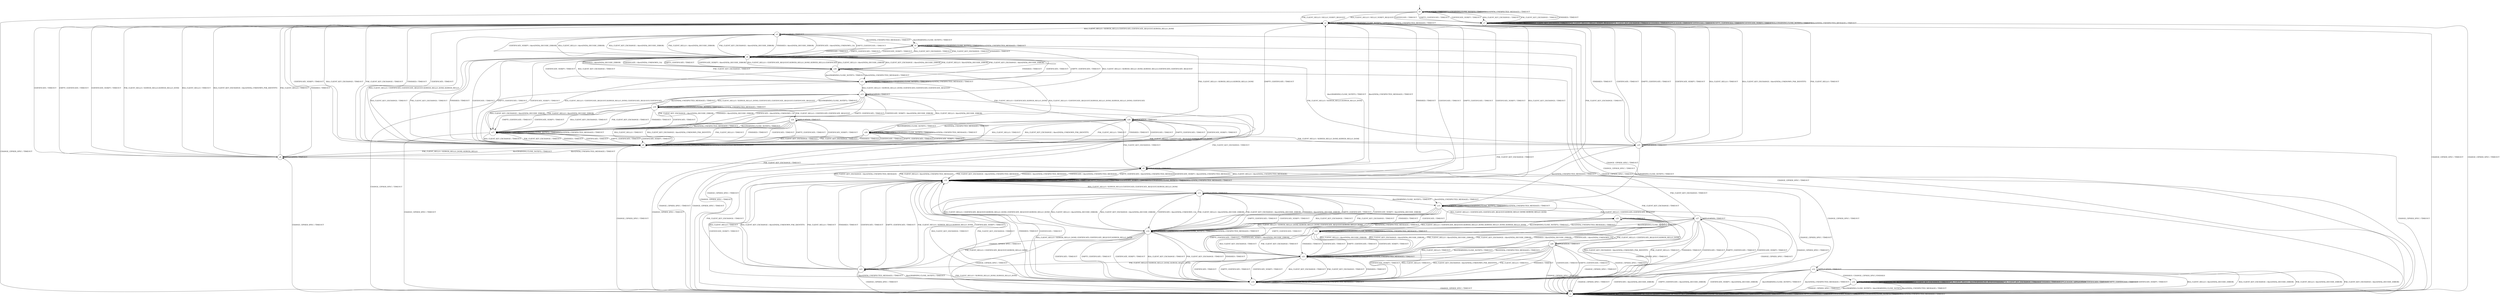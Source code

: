 digraph g {
__start0 [label="" shape="none"];

	s0 [shape="circle" label="s0"];
	s1 [shape="circle" label="s1"];
	s2 [shape="circle" label="s2"];
	s3 [shape="circle" label="s3"];
	s4 [shape="circle" label="s4"];
	s5 [shape="circle" label="s5"];
	s6 [shape="circle" label="s6"];
	s7 [shape="circle" label="s7"];
	s8 [shape="circle" label="s8"];
	s9 [shape="circle" label="s9"];
	s10 [shape="circle" label="s10"];
	s11 [shape="circle" label="s11"];
	s12 [shape="circle" label="s12"];
	s13 [shape="circle" label="s13"];
	s14 [shape="circle" label="s14"];
	s15 [shape="circle" label="s15"];
	s16 [shape="circle" label="s16"];
	s17 [shape="circle" label="s17"];
	s18 [shape="circle" label="s18"];
	s19 [shape="circle" label="s19"];
	s20 [shape="circle" label="s20"];
	s21 [shape="circle" label="s21"];
	s22 [shape="circle" label="s22"];
	s23 [shape="circle" label="s23"];
	s24 [shape="circle" label="s24"];
	s25 [shape="circle" label="s25"];
	s26 [shape="circle" label="s26"];
	s27 [shape="circle" label="s27"];
	s28 [shape="circle" label="s28"];
	s29 [shape="circle" label="s29"];
	s30 [shape="circle" label="s30"];
	s31 [shape="circle" label="s31"];
	s0 -> s2 [label="RSA_CLIENT_HELLO / HELLO_VERIFY_REQUEST"];
	s0 -> s7 [label="RSA_CLIENT_KEY_EXCHANGE / TIMEOUT"];
	s0 -> s2 [label="PSK_CLIENT_HELLO / HELLO_VERIFY_REQUEST"];
	s0 -> s7 [label="PSK_CLIENT_KEY_EXCHANGE / TIMEOUT"];
	s0 -> s1 [label="CHANGE_CIPHER_SPEC / TIMEOUT"];
	s0 -> s7 [label="FINISHED / TIMEOUT"];
	s0 -> s0 [label="APPLICATION / TIMEOUT"];
	s0 -> s7 [label="CERTIFICATE / TIMEOUT"];
	s0 -> s7 [label="EMPTY_CERTIFICATE / TIMEOUT"];
	s0 -> s7 [label="CERTIFICATE_VERIFY / TIMEOUT"];
	s0 -> s0 [label="Alert(WARNING,CLOSE_NOTIFY) / TIMEOUT"];
	s0 -> s0 [label="Alert(FATAL,UNEXPECTED_MESSAGE) / TIMEOUT"];
	s1 -> s1 [label="RSA_CLIENT_HELLO / TIMEOUT"];
	s1 -> s1 [label="RSA_CLIENT_KEY_EXCHANGE / TIMEOUT"];
	s1 -> s1 [label="PSK_CLIENT_HELLO / TIMEOUT"];
	s1 -> s1 [label="PSK_CLIENT_KEY_EXCHANGE / TIMEOUT"];
	s1 -> s1 [label="CHANGE_CIPHER_SPEC / TIMEOUT"];
	s1 -> s1 [label="FINISHED / TIMEOUT"];
	s1 -> s1 [label="APPLICATION / TIMEOUT"];
	s1 -> s1 [label="CERTIFICATE / TIMEOUT"];
	s1 -> s1 [label="EMPTY_CERTIFICATE / TIMEOUT"];
	s1 -> s1 [label="CERTIFICATE_VERIFY / TIMEOUT"];
	s1 -> s1 [label="Alert(WARNING,CLOSE_NOTIFY) / TIMEOUT"];
	s1 -> s1 [label="Alert(FATAL,UNEXPECTED_MESSAGE) / TIMEOUT"];
	s2 -> s3 [label="RSA_CLIENT_HELLO / SERVER_HELLO,CERTIFICATE,CERTIFICATE_REQUEST,SERVER_HELLO_DONE"];
	s2 -> s10 [label="RSA_CLIENT_KEY_EXCHANGE / TIMEOUT"];
	s2 -> s8 [label="PSK_CLIENT_HELLO / SERVER_HELLO,SERVER_HELLO_DONE"];
	s2 -> s10 [label="PSK_CLIENT_KEY_EXCHANGE / TIMEOUT"];
	s2 -> s1 [label="CHANGE_CIPHER_SPEC / TIMEOUT"];
	s2 -> s10 [label="FINISHED / TIMEOUT"];
	s2 -> s2 [label="APPLICATION / TIMEOUT"];
	s2 -> s10 [label="CERTIFICATE / TIMEOUT"];
	s2 -> s10 [label="EMPTY_CERTIFICATE / TIMEOUT"];
	s2 -> s10 [label="CERTIFICATE_VERIFY / TIMEOUT"];
	s2 -> s2 [label="Alert(WARNING,CLOSE_NOTIFY) / TIMEOUT"];
	s2 -> s2 [label="Alert(FATAL,UNEXPECTED_MESSAGE) / TIMEOUT"];
	s3 -> s4 [label="RSA_CLIENT_HELLO / Alert(FATAL,DECODE_ERROR)"];
	s3 -> s4 [label="RSA_CLIENT_KEY_EXCHANGE / Alert(FATAL,DECODE_ERROR)"];
	s3 -> s4 [label="PSK_CLIENT_HELLO / Alert(FATAL,DECODE_ERROR)"];
	s3 -> s4 [label="PSK_CLIENT_KEY_EXCHANGE / Alert(FATAL,DECODE_ERROR)"];
	s3 -> s1 [label="CHANGE_CIPHER_SPEC / TIMEOUT"];
	s3 -> s4 [label="FINISHED / Alert(FATAL,DECODE_ERROR)"];
	s3 -> s3 [label="APPLICATION / TIMEOUT"];
	s3 -> s4 [label="CERTIFICATE / Alert(FATAL,UNKNOWN_CA)"];
	s3 -> s4 [label="EMPTY_CERTIFICATE / TIMEOUT"];
	s3 -> s4 [label="CERTIFICATE_VERIFY / Alert(FATAL,DECODE_ERROR)"];
	s3 -> s5 [label="Alert(WARNING,CLOSE_NOTIFY) / TIMEOUT"];
	s3 -> s5 [label="Alert(FATAL,UNEXPECTED_MESSAGE) / TIMEOUT"];
	s4 -> s30 [label="RSA_CLIENT_HELLO / CERTIFICATE_REQUEST,SERVER_HELLO_DONE,SERVER_HELLO,CERTIFICATE"];
	s4 -> s6 [label="RSA_CLIENT_KEY_EXCHANGE / TIMEOUT"];
	s4 -> s25 [label="PSK_CLIENT_HELLO / SERVER_HELLO,SERVER_HELLO_DONE"];
	s4 -> s6 [label="PSK_CLIENT_KEY_EXCHANGE / TIMEOUT"];
	s4 -> s1 [label="CHANGE_CIPHER_SPEC / TIMEOUT"];
	s4 -> s6 [label="FINISHED / TIMEOUT"];
	s4 -> s4 [label="APPLICATION / TIMEOUT"];
	s4 -> s6 [label="CERTIFICATE / TIMEOUT"];
	s4 -> s6 [label="EMPTY_CERTIFICATE / TIMEOUT"];
	s4 -> s6 [label="CERTIFICATE_VERIFY / TIMEOUT"];
	s4 -> s4 [label="Alert(WARNING,CLOSE_NOTIFY) / TIMEOUT"];
	s4 -> s4 [label="Alert(FATAL,UNEXPECTED_MESSAGE) / TIMEOUT"];
	s5 -> s13 [label="RSA_CLIENT_HELLO / SERVER_HELLO_DONE,SERVER_HELLO,CERTIFICATE,CERTIFICATE_REQUEST"];
	s5 -> s4 [label="RSA_CLIENT_KEY_EXCHANGE / TIMEOUT"];
	s5 -> s28 [label="PSK_CLIENT_HELLO / SERVER_HELLO,SERVER_HELLO_DONE"];
	s5 -> s4 [label="PSK_CLIENT_KEY_EXCHANGE / TIMEOUT"];
	s5 -> s1 [label="CHANGE_CIPHER_SPEC / TIMEOUT"];
	s5 -> s4 [label="FINISHED / TIMEOUT"];
	s5 -> s5 [label="APPLICATION / TIMEOUT"];
	s5 -> s4 [label="CERTIFICATE / TIMEOUT"];
	s5 -> s4 [label="EMPTY_CERTIFICATE / TIMEOUT"];
	s5 -> s4 [label="CERTIFICATE_VERIFY / TIMEOUT"];
	s5 -> s5 [label="Alert(WARNING,CLOSE_NOTIFY) / TIMEOUT"];
	s5 -> s5 [label="Alert(FATAL,UNEXPECTED_MESSAGE) / TIMEOUT"];
	s6 -> s3 [label="RSA_CLIENT_HELLO / CERTIFICATE,CERTIFICATE_REQUEST,SERVER_HELLO_DONE,SERVER_HELLO"];
	s6 -> s2 [label="RSA_CLIENT_KEY_EXCHANGE / TIMEOUT"];
	s6 -> s8 [label="PSK_CLIENT_HELLO / SERVER_HELLO_DONE,SERVER_HELLO"];
	s6 -> s2 [label="PSK_CLIENT_KEY_EXCHANGE / TIMEOUT"];
	s6 -> s1 [label="CHANGE_CIPHER_SPEC / TIMEOUT"];
	s6 -> s2 [label="FINISHED / TIMEOUT"];
	s6 -> s6 [label="APPLICATION / TIMEOUT"];
	s6 -> s2 [label="CERTIFICATE / TIMEOUT"];
	s6 -> s2 [label="EMPTY_CERTIFICATE / TIMEOUT"];
	s6 -> s2 [label="CERTIFICATE_VERIFY / TIMEOUT"];
	s6 -> s6 [label="Alert(WARNING,CLOSE_NOTIFY) / TIMEOUT"];
	s6 -> s6 [label="Alert(FATAL,UNEXPECTED_MESSAGE) / TIMEOUT"];
	s7 -> s7 [label="RSA_CLIENT_HELLO / HELLO_VERIFY_REQUEST"];
	s7 -> s7 [label="RSA_CLIENT_KEY_EXCHANGE / TIMEOUT"];
	s7 -> s7 [label="PSK_CLIENT_HELLO / HELLO_VERIFY_REQUEST"];
	s7 -> s7 [label="PSK_CLIENT_KEY_EXCHANGE / TIMEOUT"];
	s7 -> s1 [label="CHANGE_CIPHER_SPEC / TIMEOUT"];
	s7 -> s7 [label="FINISHED / TIMEOUT"];
	s7 -> s7 [label="APPLICATION / TIMEOUT"];
	s7 -> s7 [label="CERTIFICATE / TIMEOUT"];
	s7 -> s7 [label="EMPTY_CERTIFICATE / TIMEOUT"];
	s7 -> s7 [label="CERTIFICATE_VERIFY / TIMEOUT"];
	s7 -> s7 [label="Alert(WARNING,CLOSE_NOTIFY) / TIMEOUT"];
	s7 -> s7 [label="Alert(FATAL,UNEXPECTED_MESSAGE) / TIMEOUT"];
	s8 -> s2 [label="RSA_CLIENT_HELLO / TIMEOUT"];
	s8 -> s2 [label="RSA_CLIENT_KEY_EXCHANGE / Alert(FATAL,UNKNOWN_PSK_IDENTITY)"];
	s8 -> s2 [label="PSK_CLIENT_HELLO / TIMEOUT"];
	s8 -> s9 [label="PSK_CLIENT_KEY_EXCHANGE / TIMEOUT"];
	s8 -> s1 [label="CHANGE_CIPHER_SPEC / TIMEOUT"];
	s8 -> s2 [label="FINISHED / TIMEOUT"];
	s8 -> s8 [label="APPLICATION / TIMEOUT"];
	s8 -> s2 [label="CERTIFICATE / TIMEOUT"];
	s8 -> s2 [label="EMPTY_CERTIFICATE / TIMEOUT"];
	s8 -> s2 [label="CERTIFICATE_VERIFY / TIMEOUT"];
	s8 -> s6 [label="Alert(WARNING,CLOSE_NOTIFY) / TIMEOUT"];
	s8 -> s6 [label="Alert(FATAL,UNEXPECTED_MESSAGE) / TIMEOUT"];
	s9 -> s10 [label="RSA_CLIENT_HELLO / Alert(FATAL,UNEXPECTED_MESSAGE)"];
	s9 -> s10 [label="RSA_CLIENT_KEY_EXCHANGE / Alert(FATAL,UNEXPECTED_MESSAGE)"];
	s9 -> s10 [label="PSK_CLIENT_HELLO / Alert(FATAL,UNEXPECTED_MESSAGE)"];
	s9 -> s10 [label="PSK_CLIENT_KEY_EXCHANGE / Alert(FATAL,UNEXPECTED_MESSAGE)"];
	s9 -> s12 [label="CHANGE_CIPHER_SPEC / TIMEOUT"];
	s9 -> s10 [label="FINISHED / Alert(FATAL,UNEXPECTED_MESSAGE)"];
	s9 -> s9 [label="APPLICATION / TIMEOUT"];
	s9 -> s10 [label="CERTIFICATE / Alert(FATAL,UNEXPECTED_MESSAGE)"];
	s9 -> s10 [label="EMPTY_CERTIFICATE / Alert(FATAL,UNEXPECTED_MESSAGE)"];
	s9 -> s10 [label="CERTIFICATE_VERIFY / Alert(FATAL,UNEXPECTED_MESSAGE)"];
	s9 -> s2 [label="Alert(WARNING,CLOSE_NOTIFY) / TIMEOUT"];
	s9 -> s2 [label="Alert(FATAL,UNEXPECTED_MESSAGE) / TIMEOUT"];
	s10 -> s11 [label="RSA_CLIENT_HELLO / SERVER_HELLO,CERTIFICATE,CERTIFICATE_REQUEST,SERVER_HELLO_DONE"];
	s10 -> s10 [label="RSA_CLIENT_KEY_EXCHANGE / TIMEOUT"];
	s10 -> s23 [label="PSK_CLIENT_HELLO / SERVER_HELLO,SERVER_HELLO_DONE"];
	s10 -> s10 [label="PSK_CLIENT_KEY_EXCHANGE / TIMEOUT"];
	s10 -> s1 [label="CHANGE_CIPHER_SPEC / TIMEOUT"];
	s10 -> s10 [label="FINISHED / TIMEOUT"];
	s10 -> s10 [label="APPLICATION / TIMEOUT"];
	s10 -> s10 [label="CERTIFICATE / TIMEOUT"];
	s10 -> s10 [label="EMPTY_CERTIFICATE / TIMEOUT"];
	s10 -> s10 [label="CERTIFICATE_VERIFY / TIMEOUT"];
	s10 -> s10 [label="Alert(WARNING,CLOSE_NOTIFY) / TIMEOUT"];
	s10 -> s10 [label="Alert(FATAL,UNEXPECTED_MESSAGE) / TIMEOUT"];
	s11 -> s14 [label="RSA_CLIENT_HELLO / Alert(FATAL,DECODE_ERROR)"];
	s11 -> s14 [label="RSA_CLIENT_KEY_EXCHANGE / Alert(FATAL,DECODE_ERROR)"];
	s11 -> s14 [label="PSK_CLIENT_HELLO / Alert(FATAL,DECODE_ERROR)"];
	s11 -> s14 [label="PSK_CLIENT_KEY_EXCHANGE / Alert(FATAL,DECODE_ERROR)"];
	s11 -> s1 [label="CHANGE_CIPHER_SPEC / TIMEOUT"];
	s11 -> s14 [label="FINISHED / Alert(FATAL,DECODE_ERROR)"];
	s11 -> s11 [label="APPLICATION / TIMEOUT"];
	s11 -> s14 [label="CERTIFICATE / Alert(FATAL,UNKNOWN_CA)"];
	s11 -> s14 [label="EMPTY_CERTIFICATE / TIMEOUT"];
	s11 -> s14 [label="CERTIFICATE_VERIFY / Alert(FATAL,DECODE_ERROR)"];
	s11 -> s15 [label="Alert(WARNING,CLOSE_NOTIFY) / TIMEOUT"];
	s11 -> s15 [label="Alert(FATAL,UNEXPECTED_MESSAGE) / TIMEOUT"];
	s12 -> s1 [label="RSA_CLIENT_HELLO / Alert(FATAL,DECODE_ERROR)"];
	s12 -> s1 [label="RSA_CLIENT_KEY_EXCHANGE / Alert(FATAL,DECODE_ERROR)"];
	s12 -> s1 [label="PSK_CLIENT_HELLO / Alert(FATAL,DECODE_ERROR)"];
	s12 -> s1 [label="PSK_CLIENT_KEY_EXCHANGE / Alert(FATAL,DECODE_ERROR)"];
	s12 -> s1 [label="CHANGE_CIPHER_SPEC / TIMEOUT"];
	s12 -> s16 [label="FINISHED / CHANGE_CIPHER_SPEC,FINISHED"];
	s12 -> s12 [label="APPLICATION / TIMEOUT"];
	s12 -> s1 [label="CERTIFICATE / Alert(FATAL,DECODE_ERROR)"];
	s12 -> s1 [label="EMPTY_CERTIFICATE / Alert(FATAL,DECODE_ERROR)"];
	s12 -> s1 [label="CERTIFICATE_VERIFY / Alert(FATAL,DECODE_ERROR)"];
	s12 -> s1 [label="Alert(WARNING,CLOSE_NOTIFY) / TIMEOUT"];
	s12 -> s1 [label="Alert(FATAL,UNEXPECTED_MESSAGE) / TIMEOUT"];
	s13 -> s17 [label="RSA_CLIENT_HELLO / Alert(FATAL,DECODE_ERROR)"];
	s13 -> s17 [label="RSA_CLIENT_KEY_EXCHANGE / Alert(FATAL,DECODE_ERROR)"];
	s13 -> s17 [label="PSK_CLIENT_HELLO / Alert(FATAL,DECODE_ERROR)"];
	s13 -> s17 [label="PSK_CLIENT_KEY_EXCHANGE / Alert(FATAL,DECODE_ERROR)"];
	s13 -> s1 [label="CHANGE_CIPHER_SPEC / TIMEOUT"];
	s13 -> s17 [label="FINISHED / Alert(FATAL,DECODE_ERROR)"];
	s13 -> s13 [label="APPLICATION / TIMEOUT"];
	s13 -> s17 [label="CERTIFICATE / Alert(FATAL,UNKNOWN_CA)"];
	s13 -> s17 [label="EMPTY_CERTIFICATE / TIMEOUT"];
	s13 -> s17 [label="CERTIFICATE_VERIFY / Alert(FATAL,DECODE_ERROR)"];
	s13 -> s18 [label="Alert(WARNING,CLOSE_NOTIFY) / TIMEOUT"];
	s13 -> s18 [label="Alert(FATAL,UNEXPECTED_MESSAGE) / TIMEOUT"];
	s14 -> s11 [label="RSA_CLIENT_HELLO / CERTIFICATE_REQUEST,SERVER_HELLO_DONE,CERTIFICATE_REQUEST,SERVER_HELLO_DONE"];
	s14 -> s19 [label="RSA_CLIENT_KEY_EXCHANGE / TIMEOUT"];
	s14 -> s23 [label="PSK_CLIENT_HELLO / CERTIFICATE_REQUEST,SERVER_HELLO_DONE"];
	s14 -> s19 [label="PSK_CLIENT_KEY_EXCHANGE / TIMEOUT"];
	s14 -> s1 [label="CHANGE_CIPHER_SPEC / TIMEOUT"];
	s14 -> s19 [label="FINISHED / TIMEOUT"];
	s14 -> s14 [label="APPLICATION / TIMEOUT"];
	s14 -> s19 [label="CERTIFICATE / TIMEOUT"];
	s14 -> s19 [label="EMPTY_CERTIFICATE / TIMEOUT"];
	s14 -> s19 [label="CERTIFICATE_VERIFY / TIMEOUT"];
	s14 -> s14 [label="Alert(WARNING,CLOSE_NOTIFY) / TIMEOUT"];
	s14 -> s14 [label="Alert(FATAL,UNEXPECTED_MESSAGE) / TIMEOUT"];
	s15 -> s20 [label="RSA_CLIENT_HELLO / CERTIFICATE,CERTIFICATE_REQUEST,SERVER_HELLO_DONE,SERVER_HELLO_DONE"];
	s15 -> s14 [label="RSA_CLIENT_KEY_EXCHANGE / TIMEOUT"];
	s15 -> s27 [label="PSK_CLIENT_HELLO / CERTIFICATE,CERTIFICATE_REQUEST"];
	s15 -> s14 [label="PSK_CLIENT_KEY_EXCHANGE / TIMEOUT"];
	s15 -> s1 [label="CHANGE_CIPHER_SPEC / TIMEOUT"];
	s15 -> s14 [label="FINISHED / TIMEOUT"];
	s15 -> s15 [label="APPLICATION / TIMEOUT"];
	s15 -> s14 [label="CERTIFICATE / TIMEOUT"];
	s15 -> s14 [label="EMPTY_CERTIFICATE / TIMEOUT"];
	s15 -> s14 [label="CERTIFICATE_VERIFY / TIMEOUT"];
	s15 -> s15 [label="Alert(WARNING,CLOSE_NOTIFY) / TIMEOUT"];
	s15 -> s15 [label="Alert(FATAL,UNEXPECTED_MESSAGE) / TIMEOUT"];
	s16 -> s16 [label="RSA_CLIENT_HELLO / Alert(WARNING,NO_RENEGOTIATION)"];
	s16 -> s16 [label="RSA_CLIENT_KEY_EXCHANGE / TIMEOUT"];
	s16 -> s16 [label="PSK_CLIENT_HELLO / Alert(WARNING,NO_RENEGOTIATION)"];
	s16 -> s16 [label="PSK_CLIENT_KEY_EXCHANGE / TIMEOUT"];
	s16 -> s1 [label="CHANGE_CIPHER_SPEC / TIMEOUT"];
	s16 -> s16 [label="FINISHED / TIMEOUT"];
	s16 -> s16 [label="APPLICATION / APPLICATION"];
	s16 -> s16 [label="CERTIFICATE / TIMEOUT"];
	s16 -> s16 [label="EMPTY_CERTIFICATE / TIMEOUT"];
	s16 -> s16 [label="CERTIFICATE_VERIFY / TIMEOUT"];
	s16 -> s1 [label="Alert(WARNING,CLOSE_NOTIFY) / Alert(WARNING,CLOSE_NOTIFY)"];
	s16 -> s1 [label="Alert(FATAL,UNEXPECTED_MESSAGE) / TIMEOUT"];
	s17 -> s30 [label="RSA_CLIENT_HELLO / CERTIFICATE_REQUEST,SERVER_HELLO_DONE,CERTIFICATE_REQUEST,CERTIFICATE"];
	s17 -> s6 [label="RSA_CLIENT_KEY_EXCHANGE / TIMEOUT"];
	s17 -> s25 [label="PSK_CLIENT_HELLO / CERTIFICATE_REQUEST,SERVER_HELLO_DONE"];
	s17 -> s6 [label="PSK_CLIENT_KEY_EXCHANGE / TIMEOUT"];
	s17 -> s1 [label="CHANGE_CIPHER_SPEC / TIMEOUT"];
	s17 -> s6 [label="FINISHED / TIMEOUT"];
	s17 -> s17 [label="APPLICATION / TIMEOUT"];
	s17 -> s6 [label="CERTIFICATE / TIMEOUT"];
	s17 -> s6 [label="EMPTY_CERTIFICATE / TIMEOUT"];
	s17 -> s6 [label="CERTIFICATE_VERIFY / TIMEOUT"];
	s17 -> s17 [label="Alert(WARNING,CLOSE_NOTIFY) / TIMEOUT"];
	s17 -> s17 [label="Alert(FATAL,UNEXPECTED_MESSAGE) / TIMEOUT"];
	s18 -> s13 [label="RSA_CLIENT_HELLO / SERVER_HELLO_DONE,CERTIFICATE,CERTIFICATE_REQUEST,CERTIFICATE_REQUEST"];
	s18 -> s17 [label="RSA_CLIENT_KEY_EXCHANGE / TIMEOUT"];
	s18 -> s24 [label="PSK_CLIENT_HELLO / CERTIFICATE,CERTIFICATE_REQUEST"];
	s18 -> s17 [label="PSK_CLIENT_KEY_EXCHANGE / TIMEOUT"];
	s18 -> s1 [label="CHANGE_CIPHER_SPEC / TIMEOUT"];
	s18 -> s17 [label="FINISHED / TIMEOUT"];
	s18 -> s18 [label="APPLICATION / TIMEOUT"];
	s18 -> s17 [label="CERTIFICATE / TIMEOUT"];
	s18 -> s17 [label="EMPTY_CERTIFICATE / TIMEOUT"];
	s18 -> s17 [label="CERTIFICATE_VERIFY / TIMEOUT"];
	s18 -> s18 [label="Alert(WARNING,CLOSE_NOTIFY) / TIMEOUT"];
	s18 -> s18 [label="Alert(FATAL,UNEXPECTED_MESSAGE) / TIMEOUT"];
	s19 -> s11 [label="RSA_CLIENT_HELLO / SERVER_HELLO_DONE,CERTIFICATE,CERTIFICATE_REQUEST,SERVER_HELLO_DONE"];
	s19 -> s10 [label="RSA_CLIENT_KEY_EXCHANGE / TIMEOUT"];
	s19 -> s23 [label="PSK_CLIENT_HELLO / SERVER_HELLO_DONE,SERVER_HELLO_DONE"];
	s19 -> s10 [label="PSK_CLIENT_KEY_EXCHANGE / TIMEOUT"];
	s19 -> s1 [label="CHANGE_CIPHER_SPEC / TIMEOUT"];
	s19 -> s10 [label="FINISHED / TIMEOUT"];
	s19 -> s19 [label="APPLICATION / TIMEOUT"];
	s19 -> s10 [label="CERTIFICATE / TIMEOUT"];
	s19 -> s10 [label="EMPTY_CERTIFICATE / TIMEOUT"];
	s19 -> s10 [label="CERTIFICATE_VERIFY / TIMEOUT"];
	s19 -> s19 [label="Alert(WARNING,CLOSE_NOTIFY) / TIMEOUT"];
	s19 -> s19 [label="Alert(FATAL,UNEXPECTED_MESSAGE) / TIMEOUT"];
	s20 -> s21 [label="RSA_CLIENT_HELLO / Alert(FATAL,DECODE_ERROR)"];
	s20 -> s21 [label="RSA_CLIENT_KEY_EXCHANGE / Alert(FATAL,DECODE_ERROR)"];
	s20 -> s21 [label="PSK_CLIENT_HELLO / Alert(FATAL,DECODE_ERROR)"];
	s20 -> s21 [label="PSK_CLIENT_KEY_EXCHANGE / Alert(FATAL,DECODE_ERROR)"];
	s20 -> s1 [label="CHANGE_CIPHER_SPEC / TIMEOUT"];
	s20 -> s21 [label="FINISHED / Alert(FATAL,DECODE_ERROR)"];
	s20 -> s20 [label="APPLICATION / TIMEOUT"];
	s20 -> s21 [label="CERTIFICATE / Alert(FATAL,UNKNOWN_CA)"];
	s20 -> s21 [label="EMPTY_CERTIFICATE / TIMEOUT"];
	s20 -> s21 [label="CERTIFICATE_VERIFY / Alert(FATAL,DECODE_ERROR)"];
	s20 -> s22 [label="Alert(WARNING,CLOSE_NOTIFY) / TIMEOUT"];
	s20 -> s22 [label="Alert(FATAL,UNEXPECTED_MESSAGE) / TIMEOUT"];
	s21 -> s11 [label="RSA_CLIENT_HELLO / SERVER_HELLO_DONE,SERVER_HELLO_DONE,CERTIFICATE_REQUEST,SERVER_HELLO_DONE"];
	s21 -> s19 [label="RSA_CLIENT_KEY_EXCHANGE / TIMEOUT"];
	s21 -> s23 [label="PSK_CLIENT_HELLO / SERVER_HELLO_DONE,SERVER_HELLO_DONE"];
	s21 -> s19 [label="PSK_CLIENT_KEY_EXCHANGE / TIMEOUT"];
	s21 -> s1 [label="CHANGE_CIPHER_SPEC / TIMEOUT"];
	s21 -> s19 [label="FINISHED / TIMEOUT"];
	s21 -> s21 [label="APPLICATION / TIMEOUT"];
	s21 -> s19 [label="CERTIFICATE / TIMEOUT"];
	s21 -> s19 [label="EMPTY_CERTIFICATE / TIMEOUT"];
	s21 -> s19 [label="CERTIFICATE_VERIFY / TIMEOUT"];
	s21 -> s21 [label="Alert(WARNING,CLOSE_NOTIFY) / TIMEOUT"];
	s21 -> s21 [label="Alert(FATAL,UNEXPECTED_MESSAGE) / TIMEOUT"];
	s22 -> s20 [label="RSA_CLIENT_HELLO / CERTIFICATE_REQUEST,SERVER_HELLO_DONE,SERVER_HELLO_DONE,SERVER_HELLO_DONE"];
	s22 -> s21 [label="RSA_CLIENT_KEY_EXCHANGE / TIMEOUT"];
	s22 -> s26 [label="PSK_CLIENT_HELLO / CERTIFICATE_REQUEST,SERVER_HELLO_DONE"];
	s22 -> s21 [label="PSK_CLIENT_KEY_EXCHANGE / TIMEOUT"];
	s22 -> s1 [label="CHANGE_CIPHER_SPEC / TIMEOUT"];
	s22 -> s21 [label="FINISHED / TIMEOUT"];
	s22 -> s22 [label="APPLICATION / TIMEOUT"];
	s22 -> s21 [label="CERTIFICATE / TIMEOUT"];
	s22 -> s21 [label="EMPTY_CERTIFICATE / TIMEOUT"];
	s22 -> s21 [label="CERTIFICATE_VERIFY / TIMEOUT"];
	s22 -> s22 [label="Alert(WARNING,CLOSE_NOTIFY) / TIMEOUT"];
	s22 -> s22 [label="Alert(FATAL,UNEXPECTED_MESSAGE) / TIMEOUT"];
	s23 -> s10 [label="RSA_CLIENT_HELLO / TIMEOUT"];
	s23 -> s10 [label="RSA_CLIENT_KEY_EXCHANGE / Alert(FATAL,UNKNOWN_PSK_IDENTITY)"];
	s23 -> s10 [label="PSK_CLIENT_HELLO / TIMEOUT"];
	s23 -> s9 [label="PSK_CLIENT_KEY_EXCHANGE / TIMEOUT"];
	s23 -> s1 [label="CHANGE_CIPHER_SPEC / TIMEOUT"];
	s23 -> s10 [label="FINISHED / TIMEOUT"];
	s23 -> s23 [label="APPLICATION / TIMEOUT"];
	s23 -> s10 [label="CERTIFICATE / TIMEOUT"];
	s23 -> s10 [label="EMPTY_CERTIFICATE / TIMEOUT"];
	s23 -> s10 [label="CERTIFICATE_VERIFY / TIMEOUT"];
	s23 -> s19 [label="Alert(WARNING,CLOSE_NOTIFY) / TIMEOUT"];
	s23 -> s19 [label="Alert(FATAL,UNEXPECTED_MESSAGE) / TIMEOUT"];
	s24 -> s6 [label="RSA_CLIENT_HELLO / TIMEOUT"];
	s24 -> s6 [label="RSA_CLIENT_KEY_EXCHANGE / Alert(FATAL,UNKNOWN_PSK_IDENTITY)"];
	s24 -> s6 [label="PSK_CLIENT_HELLO / TIMEOUT"];
	s24 -> s9 [label="PSK_CLIENT_KEY_EXCHANGE / TIMEOUT"];
	s24 -> s1 [label="CHANGE_CIPHER_SPEC / TIMEOUT"];
	s24 -> s6 [label="FINISHED / TIMEOUT"];
	s24 -> s24 [label="APPLICATION / TIMEOUT"];
	s24 -> s6 [label="CERTIFICATE / TIMEOUT"];
	s24 -> s6 [label="EMPTY_CERTIFICATE / TIMEOUT"];
	s24 -> s6 [label="CERTIFICATE_VERIFY / TIMEOUT"];
	s24 -> s17 [label="Alert(WARNING,CLOSE_NOTIFY) / TIMEOUT"];
	s24 -> s17 [label="Alert(FATAL,UNEXPECTED_MESSAGE) / TIMEOUT"];
	s25 -> s2 [label="RSA_CLIENT_HELLO / TIMEOUT"];
	s25 -> s2 [label="RSA_CLIENT_KEY_EXCHANGE / Alert(FATAL,UNKNOWN_PSK_IDENTITY)"];
	s25 -> s2 [label="PSK_CLIENT_HELLO / TIMEOUT"];
	s25 -> s9 [label="PSK_CLIENT_KEY_EXCHANGE / TIMEOUT"];
	s25 -> s1 [label="CHANGE_CIPHER_SPEC / TIMEOUT"];
	s25 -> s2 [label="FINISHED / TIMEOUT"];
	s25 -> s25 [label="APPLICATION / TIMEOUT"];
	s25 -> s2 [label="CERTIFICATE / TIMEOUT"];
	s25 -> s2 [label="EMPTY_CERTIFICATE / TIMEOUT"];
	s25 -> s2 [label="CERTIFICATE_VERIFY / TIMEOUT"];
	s25 -> s15 [label="Alert(WARNING,CLOSE_NOTIFY) / TIMEOUT"];
	s25 -> s15 [label="Alert(FATAL,UNEXPECTED_MESSAGE) / TIMEOUT"];
	s26 -> s19 [label="RSA_CLIENT_HELLO / TIMEOUT"];
	s26 -> s19 [label="RSA_CLIENT_KEY_EXCHANGE / Alert(FATAL,UNKNOWN_PSK_IDENTITY)"];
	s26 -> s19 [label="PSK_CLIENT_HELLO / TIMEOUT"];
	s26 -> s9 [label="PSK_CLIENT_KEY_EXCHANGE / TIMEOUT"];
	s26 -> s1 [label="CHANGE_CIPHER_SPEC / TIMEOUT"];
	s26 -> s19 [label="FINISHED / TIMEOUT"];
	s26 -> s26 [label="APPLICATION / TIMEOUT"];
	s26 -> s19 [label="CERTIFICATE / TIMEOUT"];
	s26 -> s19 [label="EMPTY_CERTIFICATE / TIMEOUT"];
	s26 -> s19 [label="CERTIFICATE_VERIFY / TIMEOUT"];
	s26 -> s21 [label="Alert(WARNING,CLOSE_NOTIFY) / TIMEOUT"];
	s26 -> s21 [label="Alert(FATAL,UNEXPECTED_MESSAGE) / TIMEOUT"];
	s27 -> s19 [label="RSA_CLIENT_HELLO / TIMEOUT"];
	s27 -> s19 [label="RSA_CLIENT_KEY_EXCHANGE / Alert(FATAL,UNKNOWN_PSK_IDENTITY)"];
	s27 -> s19 [label="PSK_CLIENT_HELLO / TIMEOUT"];
	s27 -> s9 [label="PSK_CLIENT_KEY_EXCHANGE / TIMEOUT"];
	s27 -> s1 [label="CHANGE_CIPHER_SPEC / TIMEOUT"];
	s27 -> s19 [label="FINISHED / TIMEOUT"];
	s27 -> s27 [label="APPLICATION / TIMEOUT"];
	s27 -> s19 [label="CERTIFICATE / TIMEOUT"];
	s27 -> s19 [label="EMPTY_CERTIFICATE / TIMEOUT"];
	s27 -> s19 [label="CERTIFICATE_VERIFY / TIMEOUT"];
	s27 -> s14 [label="Alert(WARNING,CLOSE_NOTIFY) / TIMEOUT"];
	s27 -> s14 [label="Alert(FATAL,UNEXPECTED_MESSAGE) / TIMEOUT"];
	s28 -> s6 [label="RSA_CLIENT_HELLO / TIMEOUT"];
	s28 -> s6 [label="RSA_CLIENT_KEY_EXCHANGE / Alert(FATAL,UNKNOWN_PSK_IDENTITY)"];
	s28 -> s6 [label="PSK_CLIENT_HELLO / TIMEOUT"];
	s28 -> s9 [label="PSK_CLIENT_KEY_EXCHANGE / TIMEOUT"];
	s28 -> s1 [label="CHANGE_CIPHER_SPEC / TIMEOUT"];
	s28 -> s6 [label="FINISHED / TIMEOUT"];
	s28 -> s28 [label="APPLICATION / TIMEOUT"];
	s28 -> s6 [label="CERTIFICATE / TIMEOUT"];
	s28 -> s6 [label="EMPTY_CERTIFICATE / TIMEOUT"];
	s28 -> s6 [label="CERTIFICATE_VERIFY / TIMEOUT"];
	s28 -> s29 [label="Alert(WARNING,CLOSE_NOTIFY) / TIMEOUT"];
	s28 -> s29 [label="Alert(FATAL,UNEXPECTED_MESSAGE) / TIMEOUT"];
	s29 -> s30 [label="RSA_CLIENT_HELLO / CERTIFICATE_REQUEST,SERVER_HELLO_DONE,SERVER_HELLO_DONE,CERTIFICATE"];
	s29 -> s6 [label="RSA_CLIENT_KEY_EXCHANGE / TIMEOUT"];
	s29 -> s25 [label="PSK_CLIENT_HELLO / SERVER_HELLO_DONE,SERVER_HELLO_DONE"];
	s29 -> s6 [label="PSK_CLIENT_KEY_EXCHANGE / TIMEOUT"];
	s29 -> s1 [label="CHANGE_CIPHER_SPEC / TIMEOUT"];
	s29 -> s6 [label="FINISHED / TIMEOUT"];
	s29 -> s29 [label="APPLICATION / TIMEOUT"];
	s29 -> s6 [label="CERTIFICATE / TIMEOUT"];
	s29 -> s6 [label="EMPTY_CERTIFICATE / TIMEOUT"];
	s29 -> s6 [label="CERTIFICATE_VERIFY / TIMEOUT"];
	s29 -> s29 [label="Alert(WARNING,CLOSE_NOTIFY) / TIMEOUT"];
	s29 -> s29 [label="Alert(FATAL,UNEXPECTED_MESSAGE) / TIMEOUT"];
	s30 -> s4 [label="RSA_CLIENT_HELLO / Alert(FATAL,DECODE_ERROR)"];
	s30 -> s4 [label="RSA_CLIENT_KEY_EXCHANGE / Alert(FATAL,DECODE_ERROR)"];
	s30 -> s4 [label="PSK_CLIENT_HELLO / Alert(FATAL,DECODE_ERROR)"];
	s30 -> s4 [label="PSK_CLIENT_KEY_EXCHANGE / Alert(FATAL,DECODE_ERROR)"];
	s30 -> s1 [label="CHANGE_CIPHER_SPEC / TIMEOUT"];
	s30 -> s4 [label="FINISHED / Alert(FATAL,DECODE_ERROR)"];
	s30 -> s30 [label="APPLICATION / TIMEOUT"];
	s30 -> s4 [label="CERTIFICATE / Alert(FATAL,UNKNOWN_CA)"];
	s30 -> s4 [label="EMPTY_CERTIFICATE / TIMEOUT"];
	s30 -> s4 [label="CERTIFICATE_VERIFY / Alert(FATAL,DECODE_ERROR)"];
	s30 -> s31 [label="Alert(WARNING,CLOSE_NOTIFY) / TIMEOUT"];
	s30 -> s31 [label="Alert(FATAL,UNEXPECTED_MESSAGE) / TIMEOUT"];
	s31 -> s13 [label="RSA_CLIENT_HELLO / SERVER_HELLO_DONE,CERTIFICATE,CERTIFICATE,CERTIFICATE_REQUEST"];
	s31 -> s4 [label="RSA_CLIENT_KEY_EXCHANGE / TIMEOUT"];
	s31 -> s28 [label="PSK_CLIENT_HELLO / CERTIFICATE,SERVER_HELLO_DONE"];
	s31 -> s4 [label="PSK_CLIENT_KEY_EXCHANGE / TIMEOUT"];
	s31 -> s1 [label="CHANGE_CIPHER_SPEC / TIMEOUT"];
	s31 -> s4 [label="FINISHED / TIMEOUT"];
	s31 -> s31 [label="APPLICATION / TIMEOUT"];
	s31 -> s4 [label="CERTIFICATE / TIMEOUT"];
	s31 -> s4 [label="EMPTY_CERTIFICATE / TIMEOUT"];
	s31 -> s4 [label="CERTIFICATE_VERIFY / TIMEOUT"];
	s31 -> s31 [label="Alert(WARNING,CLOSE_NOTIFY) / TIMEOUT"];
	s31 -> s31 [label="Alert(FATAL,UNEXPECTED_MESSAGE) / TIMEOUT"];

__start0 -> s0;
}
